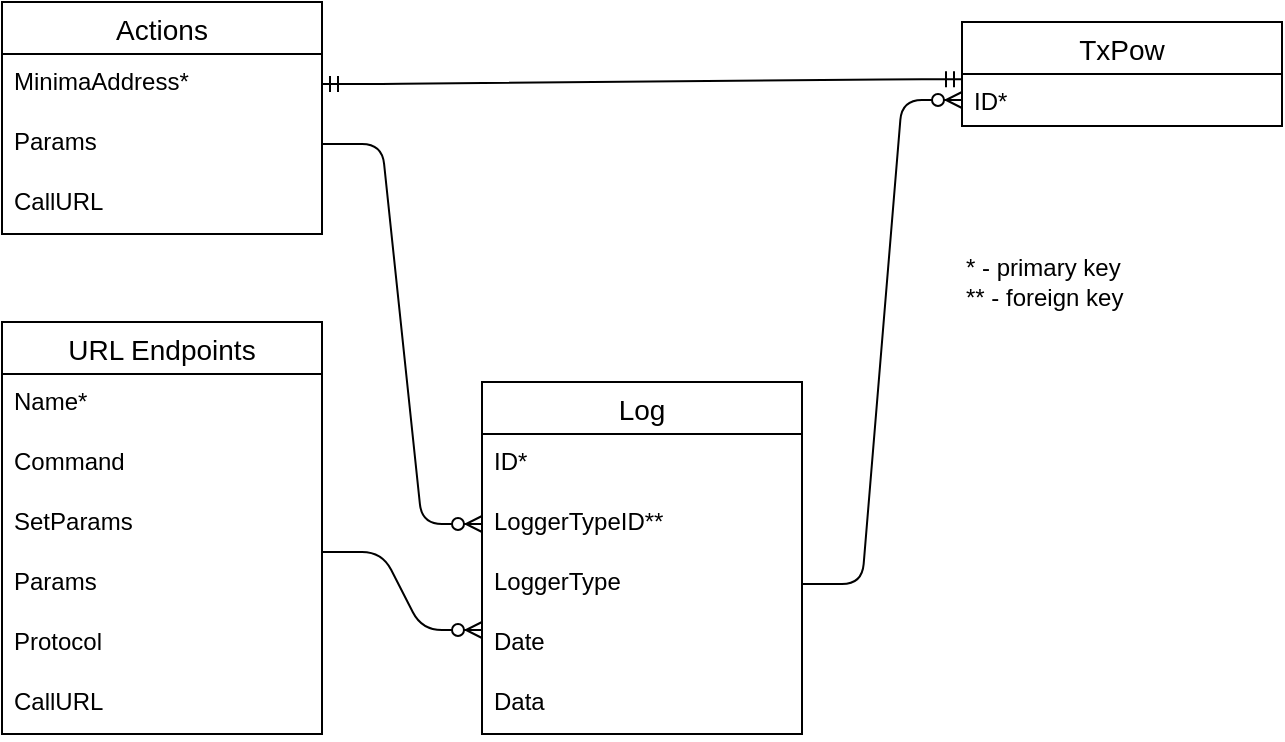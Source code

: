 <mxfile version="14.5.8" type="device"><diagram id="R2lEEEUBdFMjLlhIrx00" name="Page-1"><mxGraphModel dx="945" dy="589" grid="1" gridSize="10" guides="1" tooltips="1" connect="1" arrows="1" fold="1" page="1" pageScale="1" pageWidth="850" pageHeight="1100" math="0" shadow="0" extFonts="Permanent Marker^https://fonts.googleapis.com/css?family=Permanent+Marker"><root><mxCell id="0"/><mxCell id="1" parent="0"/><mxCell id="r5O9AVirWONn5pX_u45N-5" value="Log" style="swimlane;fontStyle=0;childLayout=stackLayout;horizontal=1;startSize=26;horizontalStack=0;resizeParent=1;resizeParentMax=0;resizeLast=0;collapsible=1;marginBottom=0;align=center;fontSize=14;" parent="1" vertex="1"><mxGeometry x="320" y="400" width="160" height="176" as="geometry"/></mxCell><mxCell id="r5O9AVirWONn5pX_u45N-6" value="ID*" style="text;strokeColor=none;fillColor=none;spacingLeft=4;spacingRight=4;overflow=hidden;rotatable=0;points=[[0,0.5],[1,0.5]];portConstraint=eastwest;fontSize=12;" parent="r5O9AVirWONn5pX_u45N-5" vertex="1"><mxGeometry y="26" width="160" height="30" as="geometry"/></mxCell><mxCell id="r5O9AVirWONn5pX_u45N-28" value="LoggerTypeID**" style="text;strokeColor=none;fillColor=none;spacingLeft=4;spacingRight=4;overflow=hidden;rotatable=0;points=[[0,0.5],[1,0.5]];portConstraint=eastwest;fontSize=12;" parent="r5O9AVirWONn5pX_u45N-5" vertex="1"><mxGeometry y="56" width="160" height="30" as="geometry"/></mxCell><mxCell id="r5O9AVirWONn5pX_u45N-27" value="LoggerType" style="text;strokeColor=none;fillColor=none;spacingLeft=4;spacingRight=4;overflow=hidden;rotatable=0;points=[[0,0.5],[1,0.5]];portConstraint=eastwest;fontSize=12;" parent="r5O9AVirWONn5pX_u45N-5" vertex="1"><mxGeometry y="86" width="160" height="30" as="geometry"/></mxCell><mxCell id="r5O9AVirWONn5pX_u45N-7" value="Date" style="text;strokeColor=none;fillColor=none;spacingLeft=4;spacingRight=4;overflow=hidden;rotatable=0;points=[[0,0.5],[1,0.5]];portConstraint=eastwest;fontSize=12;" parent="r5O9AVirWONn5pX_u45N-5" vertex="1"><mxGeometry y="116" width="160" height="30" as="geometry"/></mxCell><mxCell id="r5O9AVirWONn5pX_u45N-42" value="" style="edgeStyle=entityRelationEdgeStyle;fontSize=12;html=1;endArrow=ERzeroToMany;endFill=1;exitX=1;exitY=-0.033;exitDx=0;exitDy=0;exitPerimeter=0;" parent="r5O9AVirWONn5pX_u45N-5" source="GlgWZlA-6T_3bSgWpv3W-10" edge="1"><mxGeometry width="100" height="100" relative="1" as="geometry"><mxPoint x="-100" y="224" as="sourcePoint"/><mxPoint y="124" as="targetPoint"/></mxGeometry></mxCell><mxCell id="r5O9AVirWONn5pX_u45N-8" value="Data" style="text;strokeColor=none;fillColor=none;spacingLeft=4;spacingRight=4;overflow=hidden;rotatable=0;points=[[0,0.5],[1,0.5]];portConstraint=eastwest;fontSize=12;" parent="r5O9AVirWONn5pX_u45N-5" vertex="1"><mxGeometry y="146" width="160" height="30" as="geometry"/></mxCell><mxCell id="r5O9AVirWONn5pX_u45N-11" value="URL Endpoints" style="swimlane;fontStyle=0;childLayout=stackLayout;horizontal=1;startSize=26;horizontalStack=0;resizeParent=1;resizeParentMax=0;resizeLast=0;collapsible=1;marginBottom=0;align=center;fontSize=14;" parent="1" vertex="1"><mxGeometry x="80" y="370" width="160" height="206" as="geometry"/></mxCell><mxCell id="r5O9AVirWONn5pX_u45N-13" value="Name* " style="text;strokeColor=none;fillColor=none;spacingLeft=4;spacingRight=4;overflow=hidden;rotatable=0;points=[[0,0.5],[1,0.5]];portConstraint=eastwest;fontSize=12;" parent="r5O9AVirWONn5pX_u45N-11" vertex="1"><mxGeometry y="26" width="160" height="30" as="geometry"/></mxCell><mxCell id="r5O9AVirWONn5pX_u45N-14" value="Command" style="text;strokeColor=none;fillColor=none;spacingLeft=4;spacingRight=4;overflow=hidden;rotatable=0;points=[[0,0.5],[1,0.5]];portConstraint=eastwest;fontSize=12;" parent="r5O9AVirWONn5pX_u45N-11" vertex="1"><mxGeometry y="56" width="160" height="30" as="geometry"/></mxCell><mxCell id="GlgWZlA-6T_3bSgWpv3W-1" value="SetParams" style="text;strokeColor=none;fillColor=none;spacingLeft=4;spacingRight=4;overflow=hidden;rotatable=0;points=[[0,0.5],[1,0.5]];portConstraint=eastwest;fontSize=12;" parent="r5O9AVirWONn5pX_u45N-11" vertex="1"><mxGeometry y="86" width="160" height="30" as="geometry"/></mxCell><mxCell id="GlgWZlA-6T_3bSgWpv3W-10" value="Params" style="text;strokeColor=none;fillColor=none;spacingLeft=4;spacingRight=4;overflow=hidden;rotatable=0;points=[[0,0.5],[1,0.5]];portConstraint=eastwest;fontSize=12;" parent="r5O9AVirWONn5pX_u45N-11" vertex="1"><mxGeometry y="116" width="160" height="30" as="geometry"/></mxCell><mxCell id="GlgWZlA-6T_3bSgWpv3W-11" value="Protocol" style="text;strokeColor=none;fillColor=none;spacingLeft=4;spacingRight=4;overflow=hidden;rotatable=0;points=[[0,0.5],[1,0.5]];portConstraint=eastwest;fontSize=12;" parent="r5O9AVirWONn5pX_u45N-11" vertex="1"><mxGeometry y="146" width="160" height="30" as="geometry"/></mxCell><mxCell id="GlgWZlA-6T_3bSgWpv3W-13" value="CallURL" style="text;strokeColor=none;fillColor=none;spacingLeft=4;spacingRight=4;overflow=hidden;rotatable=0;points=[[0,0.5],[1,0.5]];portConstraint=eastwest;fontSize=12;" parent="r5O9AVirWONn5pX_u45N-11" vertex="1"><mxGeometry y="176" width="160" height="30" as="geometry"/></mxCell><mxCell id="r5O9AVirWONn5pX_u45N-29" value="Actions" style="swimlane;fontStyle=0;childLayout=stackLayout;horizontal=1;startSize=26;horizontalStack=0;resizeParent=1;resizeParentMax=0;resizeLast=0;collapsible=1;marginBottom=0;align=center;fontSize=14;" parent="1" vertex="1"><mxGeometry x="80" y="210" width="160" height="116" as="geometry"/></mxCell><mxCell id="r5O9AVirWONn5pX_u45N-31" value="MinimaAddress*" style="text;strokeColor=none;fillColor=none;spacingLeft=4;spacingRight=4;overflow=hidden;rotatable=0;points=[[0,0.5],[1,0.5]];portConstraint=eastwest;fontSize=12;" parent="r5O9AVirWONn5pX_u45N-29" vertex="1"><mxGeometry y="26" width="160" height="30" as="geometry"/></mxCell><mxCell id="GlgWZlA-6T_3bSgWpv3W-15" value="Params" style="text;strokeColor=none;fillColor=none;spacingLeft=4;spacingRight=4;overflow=hidden;rotatable=0;points=[[0,0.5],[1,0.5]];portConstraint=eastwest;fontSize=12;" parent="r5O9AVirWONn5pX_u45N-29" vertex="1"><mxGeometry y="56" width="160" height="30" as="geometry"/></mxCell><mxCell id="GlgWZlA-6T_3bSgWpv3W-14" value="CallURL" style="text;strokeColor=none;fillColor=none;spacingLeft=4;spacingRight=4;overflow=hidden;rotatable=0;points=[[0,0.5],[1,0.5]];portConstraint=eastwest;fontSize=12;" parent="r5O9AVirWONn5pX_u45N-29" vertex="1"><mxGeometry y="86" width="160" height="30" as="geometry"/></mxCell><mxCell id="r5O9AVirWONn5pX_u45N-41" value="" style="edgeStyle=entityRelationEdgeStyle;fontSize=12;html=1;endArrow=ERzeroToMany;endFill=1;exitX=1;exitY=0.5;exitDx=0;exitDy=0;entryX=0;entryY=0.5;entryDx=0;entryDy=0;" parent="1" source="GlgWZlA-6T_3bSgWpv3W-15" target="r5O9AVirWONn5pX_u45N-28" edge="1"><mxGeometry width="100" height="100" relative="1" as="geometry"><mxPoint x="243.04" y="240.99" as="sourcePoint"/><mxPoint x="340" y="240" as="targetPoint"/></mxGeometry></mxCell><mxCell id="r5O9AVirWONn5pX_u45N-45" value="* - primary key&lt;br&gt;** - foreign key" style="text;html=1;strokeColor=none;fillColor=none;align=left;verticalAlign=middle;whiteSpace=wrap;rounded=0;" parent="1" vertex="1"><mxGeometry x="560" y="340" width="110" height="20" as="geometry"/></mxCell><mxCell id="y8vjqmrnuSC-xKI5sRbS-1" value="TxPow" style="swimlane;fontStyle=0;childLayout=stackLayout;horizontal=1;startSize=26;horizontalStack=0;resizeParent=1;resizeParentMax=0;resizeLast=0;collapsible=1;marginBottom=0;align=center;fontSize=14;" vertex="1" parent="1"><mxGeometry x="560" y="220" width="160" height="52" as="geometry"/></mxCell><mxCell id="y8vjqmrnuSC-xKI5sRbS-2" value="ID*" style="text;strokeColor=none;fillColor=none;spacingLeft=4;spacingRight=4;overflow=hidden;rotatable=0;points=[[0,0.5],[1,0.5]];portConstraint=eastwest;fontSize=12;" vertex="1" parent="y8vjqmrnuSC-xKI5sRbS-1"><mxGeometry y="26" width="160" height="26" as="geometry"/></mxCell><mxCell id="y8vjqmrnuSC-xKI5sRbS-6" value="" style="edgeStyle=entityRelationEdgeStyle;fontSize=12;html=1;endArrow=ERmandOne;startArrow=ERmandOne;exitX=1;exitY=0.5;exitDx=0;exitDy=0;entryX=0;entryY=0.1;entryDx=0;entryDy=0;entryPerimeter=0;" edge="1" parent="1" source="r5O9AVirWONn5pX_u45N-31" target="y8vjqmrnuSC-xKI5sRbS-2"><mxGeometry width="100" height="100" relative="1" as="geometry"><mxPoint x="270" y="300" as="sourcePoint"/><mxPoint x="360" y="200" as="targetPoint"/></mxGeometry></mxCell><mxCell id="y8vjqmrnuSC-xKI5sRbS-7" value="" style="edgeStyle=entityRelationEdgeStyle;fontSize=12;html=1;endArrow=ERzeroToMany;endFill=1;entryX=0;entryY=0.5;entryDx=0;entryDy=0;exitX=1;exitY=0.5;exitDx=0;exitDy=0;" edge="1" parent="1" source="r5O9AVirWONn5pX_u45N-27" target="y8vjqmrnuSC-xKI5sRbS-2"><mxGeometry width="100" height="100" relative="1" as="geometry"><mxPoint x="370" y="350" as="sourcePoint"/><mxPoint x="470" y="250" as="targetPoint"/></mxGeometry></mxCell></root></mxGraphModel></diagram></mxfile>